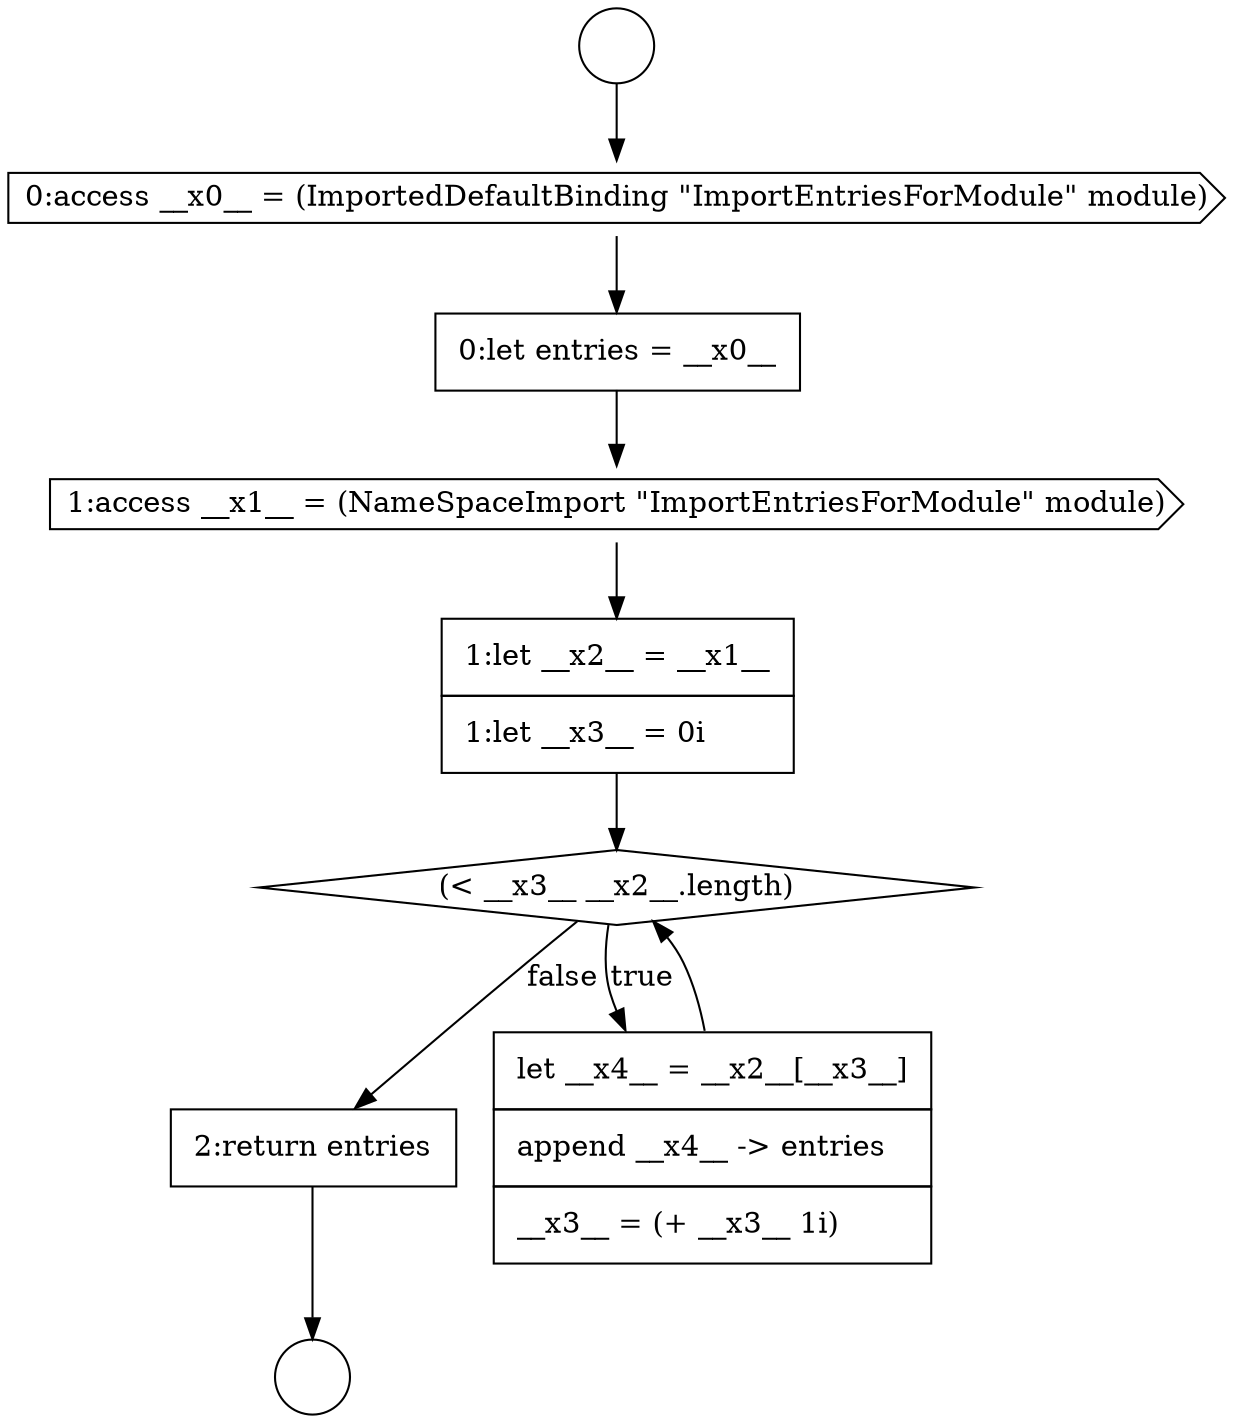 digraph {
  node9612 [shape=circle label=" " color="black" fillcolor="white" style=filled]
  node9616 [shape=cds, label=<<font color="black">1:access __x1__ = (NameSpaceImport &quot;ImportEntriesForModule&quot; module)</font>> color="black" fillcolor="white" style=filled]
  node9618 [shape=diamond, label=<<font color="black">(&lt; __x3__ __x2__.length)</font>> color="black" fillcolor="white" style=filled]
  node9613 [shape=circle label=" " color="black" fillcolor="white" style=filled]
  node9620 [shape=none, margin=0, label=<<font color="black">
    <table border="0" cellborder="1" cellspacing="0" cellpadding="10">
      <tr><td align="left">2:return entries</td></tr>
    </table>
  </font>> color="black" fillcolor="white" style=filled]
  node9617 [shape=none, margin=0, label=<<font color="black">
    <table border="0" cellborder="1" cellspacing="0" cellpadding="10">
      <tr><td align="left">1:let __x2__ = __x1__</td></tr>
      <tr><td align="left">1:let __x3__ = 0i</td></tr>
    </table>
  </font>> color="black" fillcolor="white" style=filled]
  node9614 [shape=cds, label=<<font color="black">0:access __x0__ = (ImportedDefaultBinding &quot;ImportEntriesForModule&quot; module)</font>> color="black" fillcolor="white" style=filled]
  node9619 [shape=none, margin=0, label=<<font color="black">
    <table border="0" cellborder="1" cellspacing="0" cellpadding="10">
      <tr><td align="left">let __x4__ = __x2__[__x3__]</td></tr>
      <tr><td align="left">append __x4__ -&gt; entries</td></tr>
      <tr><td align="left">__x3__ = (+ __x3__ 1i)</td></tr>
    </table>
  </font>> color="black" fillcolor="white" style=filled]
  node9615 [shape=none, margin=0, label=<<font color="black">
    <table border="0" cellborder="1" cellspacing="0" cellpadding="10">
      <tr><td align="left">0:let entries = __x0__</td></tr>
    </table>
  </font>> color="black" fillcolor="white" style=filled]
  node9612 -> node9614 [ color="black"]
  node9615 -> node9616 [ color="black"]
  node9619 -> node9618 [ color="black"]
  node9614 -> node9615 [ color="black"]
  node9618 -> node9619 [label=<<font color="black">true</font>> color="black"]
  node9618 -> node9620 [label=<<font color="black">false</font>> color="black"]
  node9616 -> node9617 [ color="black"]
  node9617 -> node9618 [ color="black"]
  node9620 -> node9613 [ color="black"]
}
